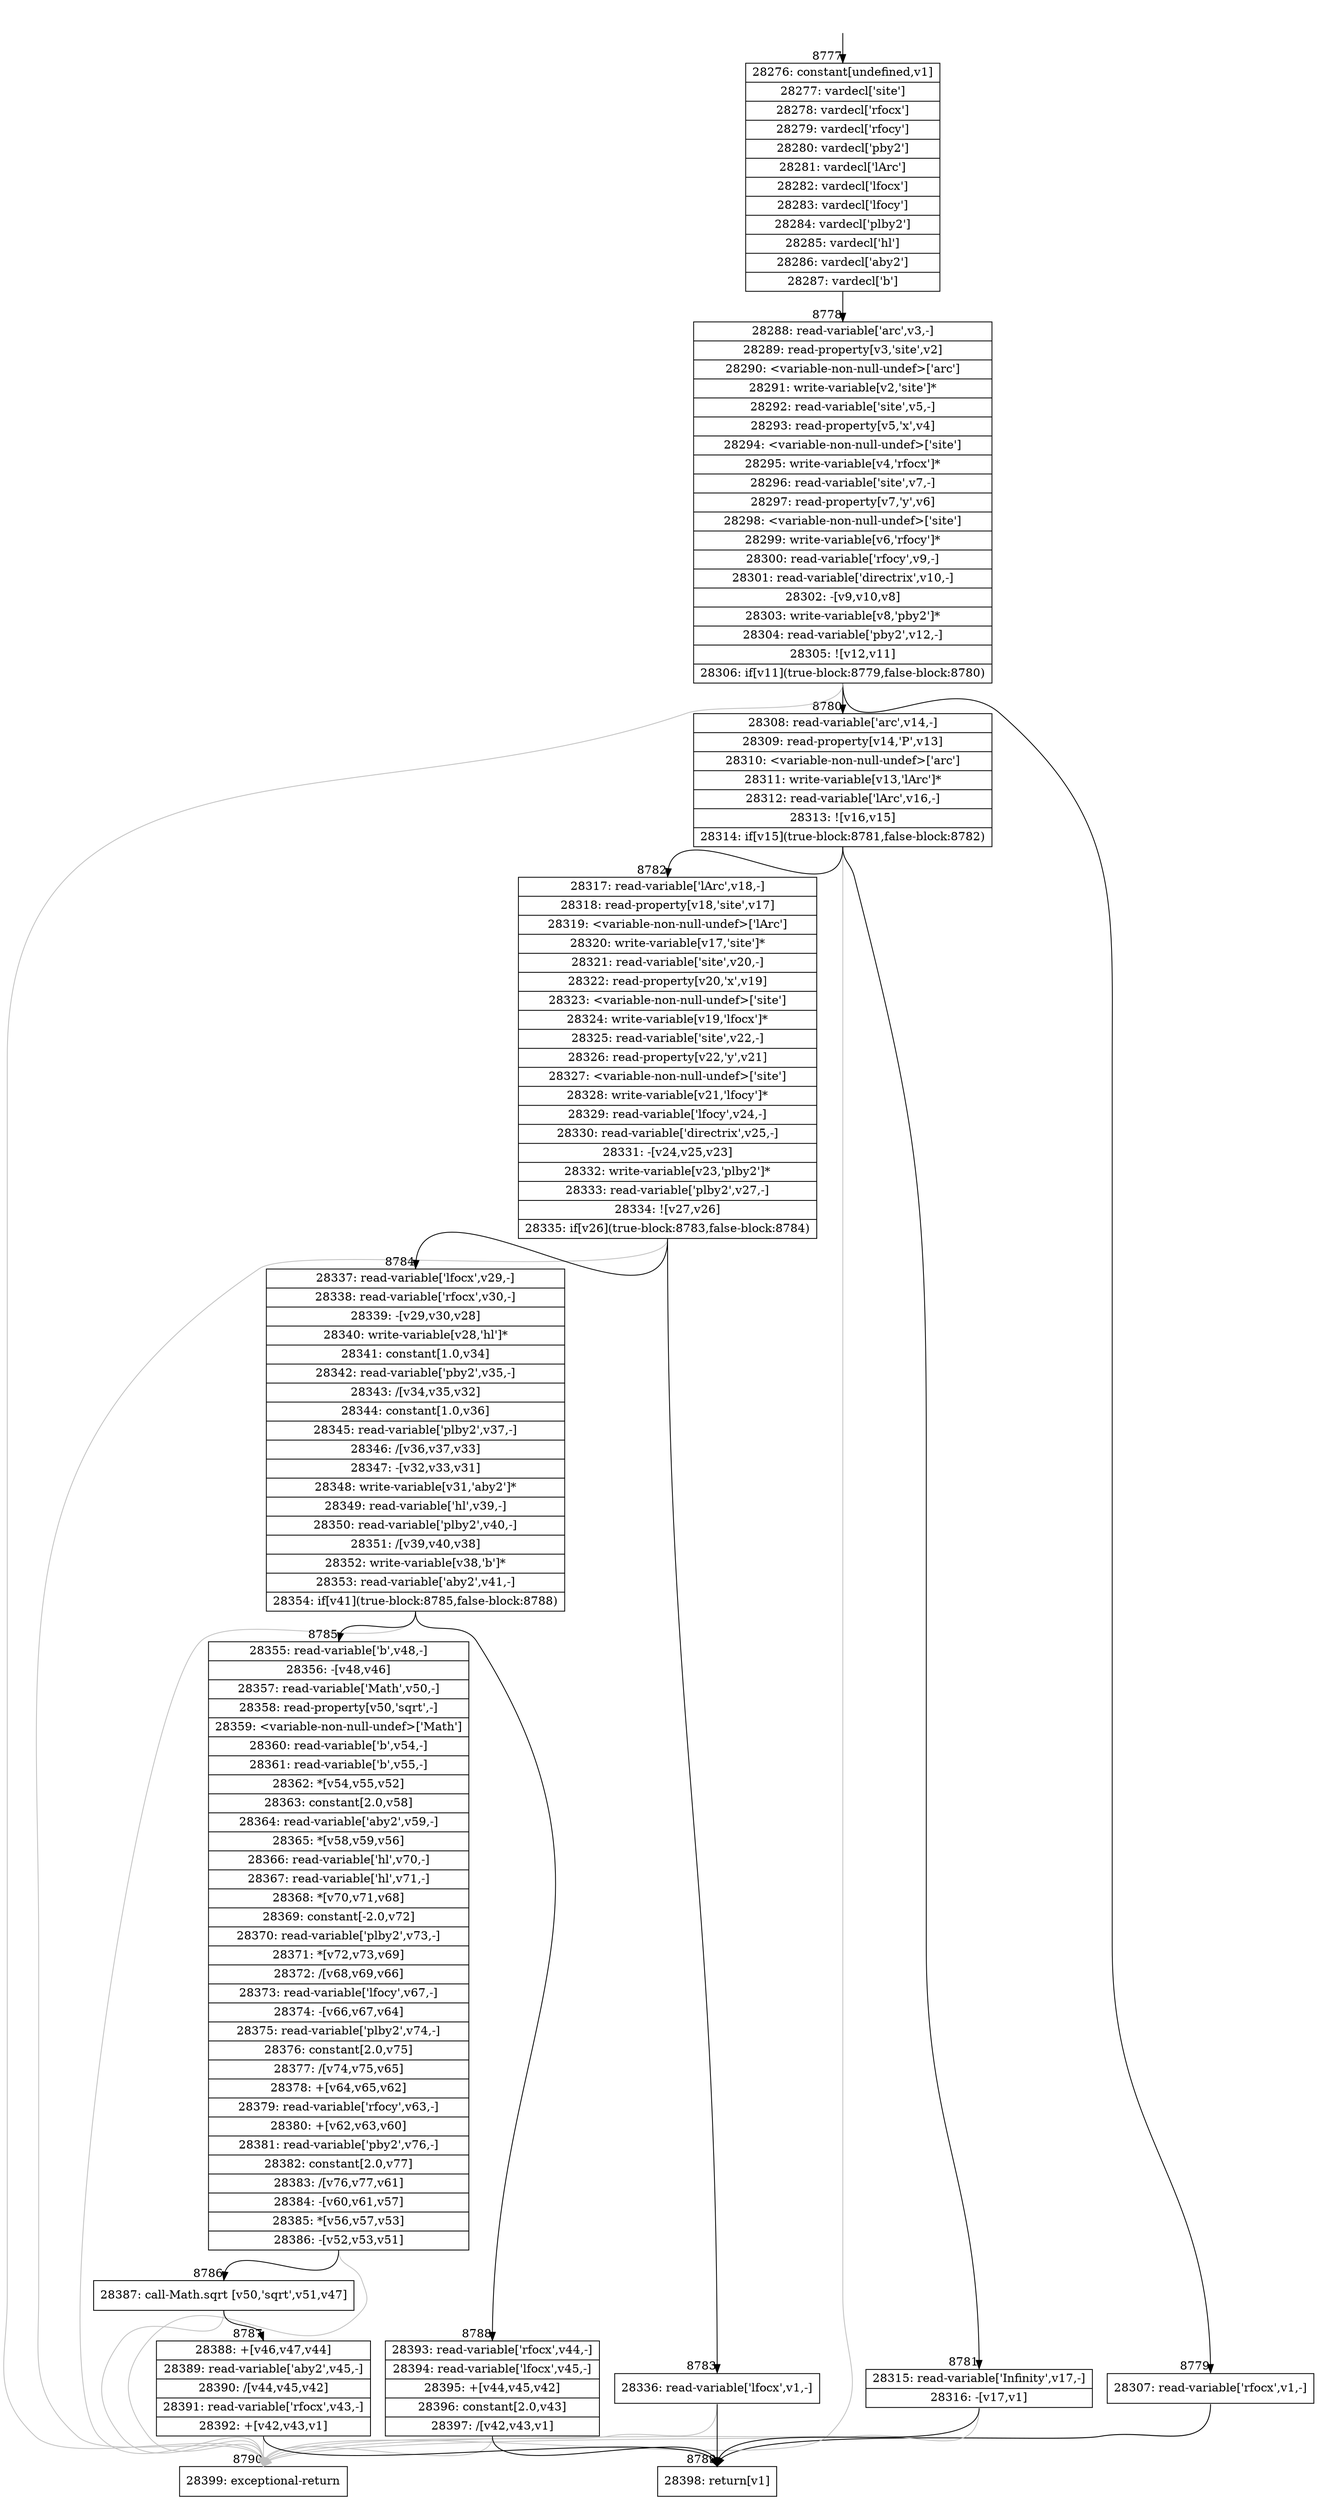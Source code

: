 digraph {
rankdir="TD"
BB_entry826[shape=none,label=""];
BB_entry826 -> BB8777 [tailport=s, headport=n, headlabel="    8777"]
BB8777 [shape=record label="{28276: constant[undefined,v1]|28277: vardecl['site']|28278: vardecl['rfocx']|28279: vardecl['rfocy']|28280: vardecl['pby2']|28281: vardecl['lArc']|28282: vardecl['lfocx']|28283: vardecl['lfocy']|28284: vardecl['plby2']|28285: vardecl['hl']|28286: vardecl['aby2']|28287: vardecl['b']}" ] 
BB8777 -> BB8778 [tailport=s, headport=n, headlabel="      8778"]
BB8778 [shape=record label="{28288: read-variable['arc',v3,-]|28289: read-property[v3,'site',v2]|28290: \<variable-non-null-undef\>['arc']|28291: write-variable[v2,'site']*|28292: read-variable['site',v5,-]|28293: read-property[v5,'x',v4]|28294: \<variable-non-null-undef\>['site']|28295: write-variable[v4,'rfocx']*|28296: read-variable['site',v7,-]|28297: read-property[v7,'y',v6]|28298: \<variable-non-null-undef\>['site']|28299: write-variable[v6,'rfocy']*|28300: read-variable['rfocy',v9,-]|28301: read-variable['directrix',v10,-]|28302: -[v9,v10,v8]|28303: write-variable[v8,'pby2']*|28304: read-variable['pby2',v12,-]|28305: ![v12,v11]|28306: if[v11](true-block:8779,false-block:8780)}" ] 
BB8778 -> BB8779 [tailport=s, headport=n, headlabel="      8779"]
BB8778 -> BB8780 [tailport=s, headport=n, headlabel="      8780"]
BB8778 -> BB8790 [tailport=s, headport=n, color=gray, headlabel="      8790"]
BB8779 [shape=record label="{28307: read-variable['rfocx',v1,-]}" ] 
BB8779 -> BB8789 [tailport=s, headport=n, headlabel="      8789"]
BB8779 -> BB8790 [tailport=s, headport=n, color=gray]
BB8780 [shape=record label="{28308: read-variable['arc',v14,-]|28309: read-property[v14,'P',v13]|28310: \<variable-non-null-undef\>['arc']|28311: write-variable[v13,'lArc']*|28312: read-variable['lArc',v16,-]|28313: ![v16,v15]|28314: if[v15](true-block:8781,false-block:8782)}" ] 
BB8780 -> BB8781 [tailport=s, headport=n, headlabel="      8781"]
BB8780 -> BB8782 [tailport=s, headport=n, headlabel="      8782"]
BB8780 -> BB8790 [tailport=s, headport=n, color=gray]
BB8781 [shape=record label="{28315: read-variable['Infinity',v17,-]|28316: -[v17,v1]}" ] 
BB8781 -> BB8789 [tailport=s, headport=n]
BB8781 -> BB8790 [tailport=s, headport=n, color=gray]
BB8782 [shape=record label="{28317: read-variable['lArc',v18,-]|28318: read-property[v18,'site',v17]|28319: \<variable-non-null-undef\>['lArc']|28320: write-variable[v17,'site']*|28321: read-variable['site',v20,-]|28322: read-property[v20,'x',v19]|28323: \<variable-non-null-undef\>['site']|28324: write-variable[v19,'lfocx']*|28325: read-variable['site',v22,-]|28326: read-property[v22,'y',v21]|28327: \<variable-non-null-undef\>['site']|28328: write-variable[v21,'lfocy']*|28329: read-variable['lfocy',v24,-]|28330: read-variable['directrix',v25,-]|28331: -[v24,v25,v23]|28332: write-variable[v23,'plby2']*|28333: read-variable['plby2',v27,-]|28334: ![v27,v26]|28335: if[v26](true-block:8783,false-block:8784)}" ] 
BB8782 -> BB8783 [tailport=s, headport=n, headlabel="      8783"]
BB8782 -> BB8784 [tailport=s, headport=n, headlabel="      8784"]
BB8782 -> BB8790 [tailport=s, headport=n, color=gray]
BB8783 [shape=record label="{28336: read-variable['lfocx',v1,-]}" ] 
BB8783 -> BB8789 [tailport=s, headport=n]
BB8783 -> BB8790 [tailport=s, headport=n, color=gray]
BB8784 [shape=record label="{28337: read-variable['lfocx',v29,-]|28338: read-variable['rfocx',v30,-]|28339: -[v29,v30,v28]|28340: write-variable[v28,'hl']*|28341: constant[1.0,v34]|28342: read-variable['pby2',v35,-]|28343: /[v34,v35,v32]|28344: constant[1.0,v36]|28345: read-variable['plby2',v37,-]|28346: /[v36,v37,v33]|28347: -[v32,v33,v31]|28348: write-variable[v31,'aby2']*|28349: read-variable['hl',v39,-]|28350: read-variable['plby2',v40,-]|28351: /[v39,v40,v38]|28352: write-variable[v38,'b']*|28353: read-variable['aby2',v41,-]|28354: if[v41](true-block:8785,false-block:8788)}" ] 
BB8784 -> BB8785 [tailport=s, headport=n, headlabel="      8785"]
BB8784 -> BB8788 [tailport=s, headport=n, headlabel="      8788"]
BB8784 -> BB8790 [tailport=s, headport=n, color=gray]
BB8785 [shape=record label="{28355: read-variable['b',v48,-]|28356: -[v48,v46]|28357: read-variable['Math',v50,-]|28358: read-property[v50,'sqrt',-]|28359: \<variable-non-null-undef\>['Math']|28360: read-variable['b',v54,-]|28361: read-variable['b',v55,-]|28362: *[v54,v55,v52]|28363: constant[2.0,v58]|28364: read-variable['aby2',v59,-]|28365: *[v58,v59,v56]|28366: read-variable['hl',v70,-]|28367: read-variable['hl',v71,-]|28368: *[v70,v71,v68]|28369: constant[-2.0,v72]|28370: read-variable['plby2',v73,-]|28371: *[v72,v73,v69]|28372: /[v68,v69,v66]|28373: read-variable['lfocy',v67,-]|28374: -[v66,v67,v64]|28375: read-variable['plby2',v74,-]|28376: constant[2.0,v75]|28377: /[v74,v75,v65]|28378: +[v64,v65,v62]|28379: read-variable['rfocy',v63,-]|28380: +[v62,v63,v60]|28381: read-variable['pby2',v76,-]|28382: constant[2.0,v77]|28383: /[v76,v77,v61]|28384: -[v60,v61,v57]|28385: *[v56,v57,v53]|28386: -[v52,v53,v51]}" ] 
BB8785 -> BB8786 [tailport=s, headport=n, headlabel="      8786"]
BB8785 -> BB8790 [tailport=s, headport=n, color=gray]
BB8786 [shape=record label="{28387: call-Math.sqrt [v50,'sqrt',v51,v47]}" ] 
BB8786 -> BB8787 [tailport=s, headport=n, headlabel="      8787"]
BB8786 -> BB8790 [tailport=s, headport=n, color=gray]
BB8787 [shape=record label="{28388: +[v46,v47,v44]|28389: read-variable['aby2',v45,-]|28390: /[v44,v45,v42]|28391: read-variable['rfocx',v43,-]|28392: +[v42,v43,v1]}" ] 
BB8787 -> BB8789 [tailport=s, headport=n]
BB8787 -> BB8790 [tailport=s, headport=n, color=gray]
BB8788 [shape=record label="{28393: read-variable['rfocx',v44,-]|28394: read-variable['lfocx',v45,-]|28395: +[v44,v45,v42]|28396: constant[2.0,v43]|28397: /[v42,v43,v1]}" ] 
BB8788 -> BB8789 [tailport=s, headport=n]
BB8788 -> BB8790 [tailport=s, headport=n, color=gray]
BB8789 [shape=record label="{28398: return[v1]}" ] 
BB8790 [shape=record label="{28399: exceptional-return}" ] 
//#$~ 5011
}
